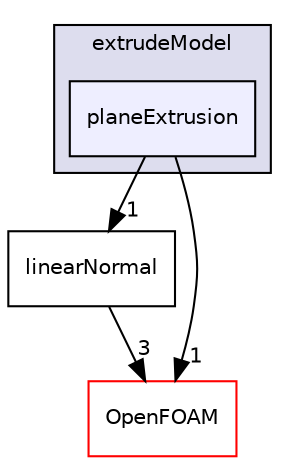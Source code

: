 digraph "src/mesh/extrudeModel/planeExtrusion" {
  bgcolor=transparent;
  compound=true
  node [ fontsize="10", fontname="Helvetica"];
  edge [ labelfontsize="10", labelfontname="Helvetica"];
  subgraph clusterdir_8ffb679a374cef825c70454904c9ea60 {
    graph [ bgcolor="#ddddee", pencolor="black", label="extrudeModel" fontname="Helvetica", fontsize="10", URL="dir_8ffb679a374cef825c70454904c9ea60.html"]
  dir_8223a56dffa2bb669d9afb0f915ca702 [shape=box, label="planeExtrusion", style="filled", fillcolor="#eeeeff", pencolor="black", URL="dir_8223a56dffa2bb669d9afb0f915ca702.html"];
  }
  dir_3ae494bc8130ce445a2310ced3c93eea [shape=box label="linearNormal" URL="dir_3ae494bc8130ce445a2310ced3c93eea.html"];
  dir_c5473ff19b20e6ec4dfe5c310b3778a8 [shape=box label="OpenFOAM" color="red" URL="dir_c5473ff19b20e6ec4dfe5c310b3778a8.html"];
  dir_8223a56dffa2bb669d9afb0f915ca702->dir_3ae494bc8130ce445a2310ced3c93eea [headlabel="1", labeldistance=1.5 headhref="dir_001733_001731.html"];
  dir_8223a56dffa2bb669d9afb0f915ca702->dir_c5473ff19b20e6ec4dfe5c310b3778a8 [headlabel="1", labeldistance=1.5 headhref="dir_001733_001897.html"];
  dir_3ae494bc8130ce445a2310ced3c93eea->dir_c5473ff19b20e6ec4dfe5c310b3778a8 [headlabel="3", labeldistance=1.5 headhref="dir_001731_001897.html"];
}
